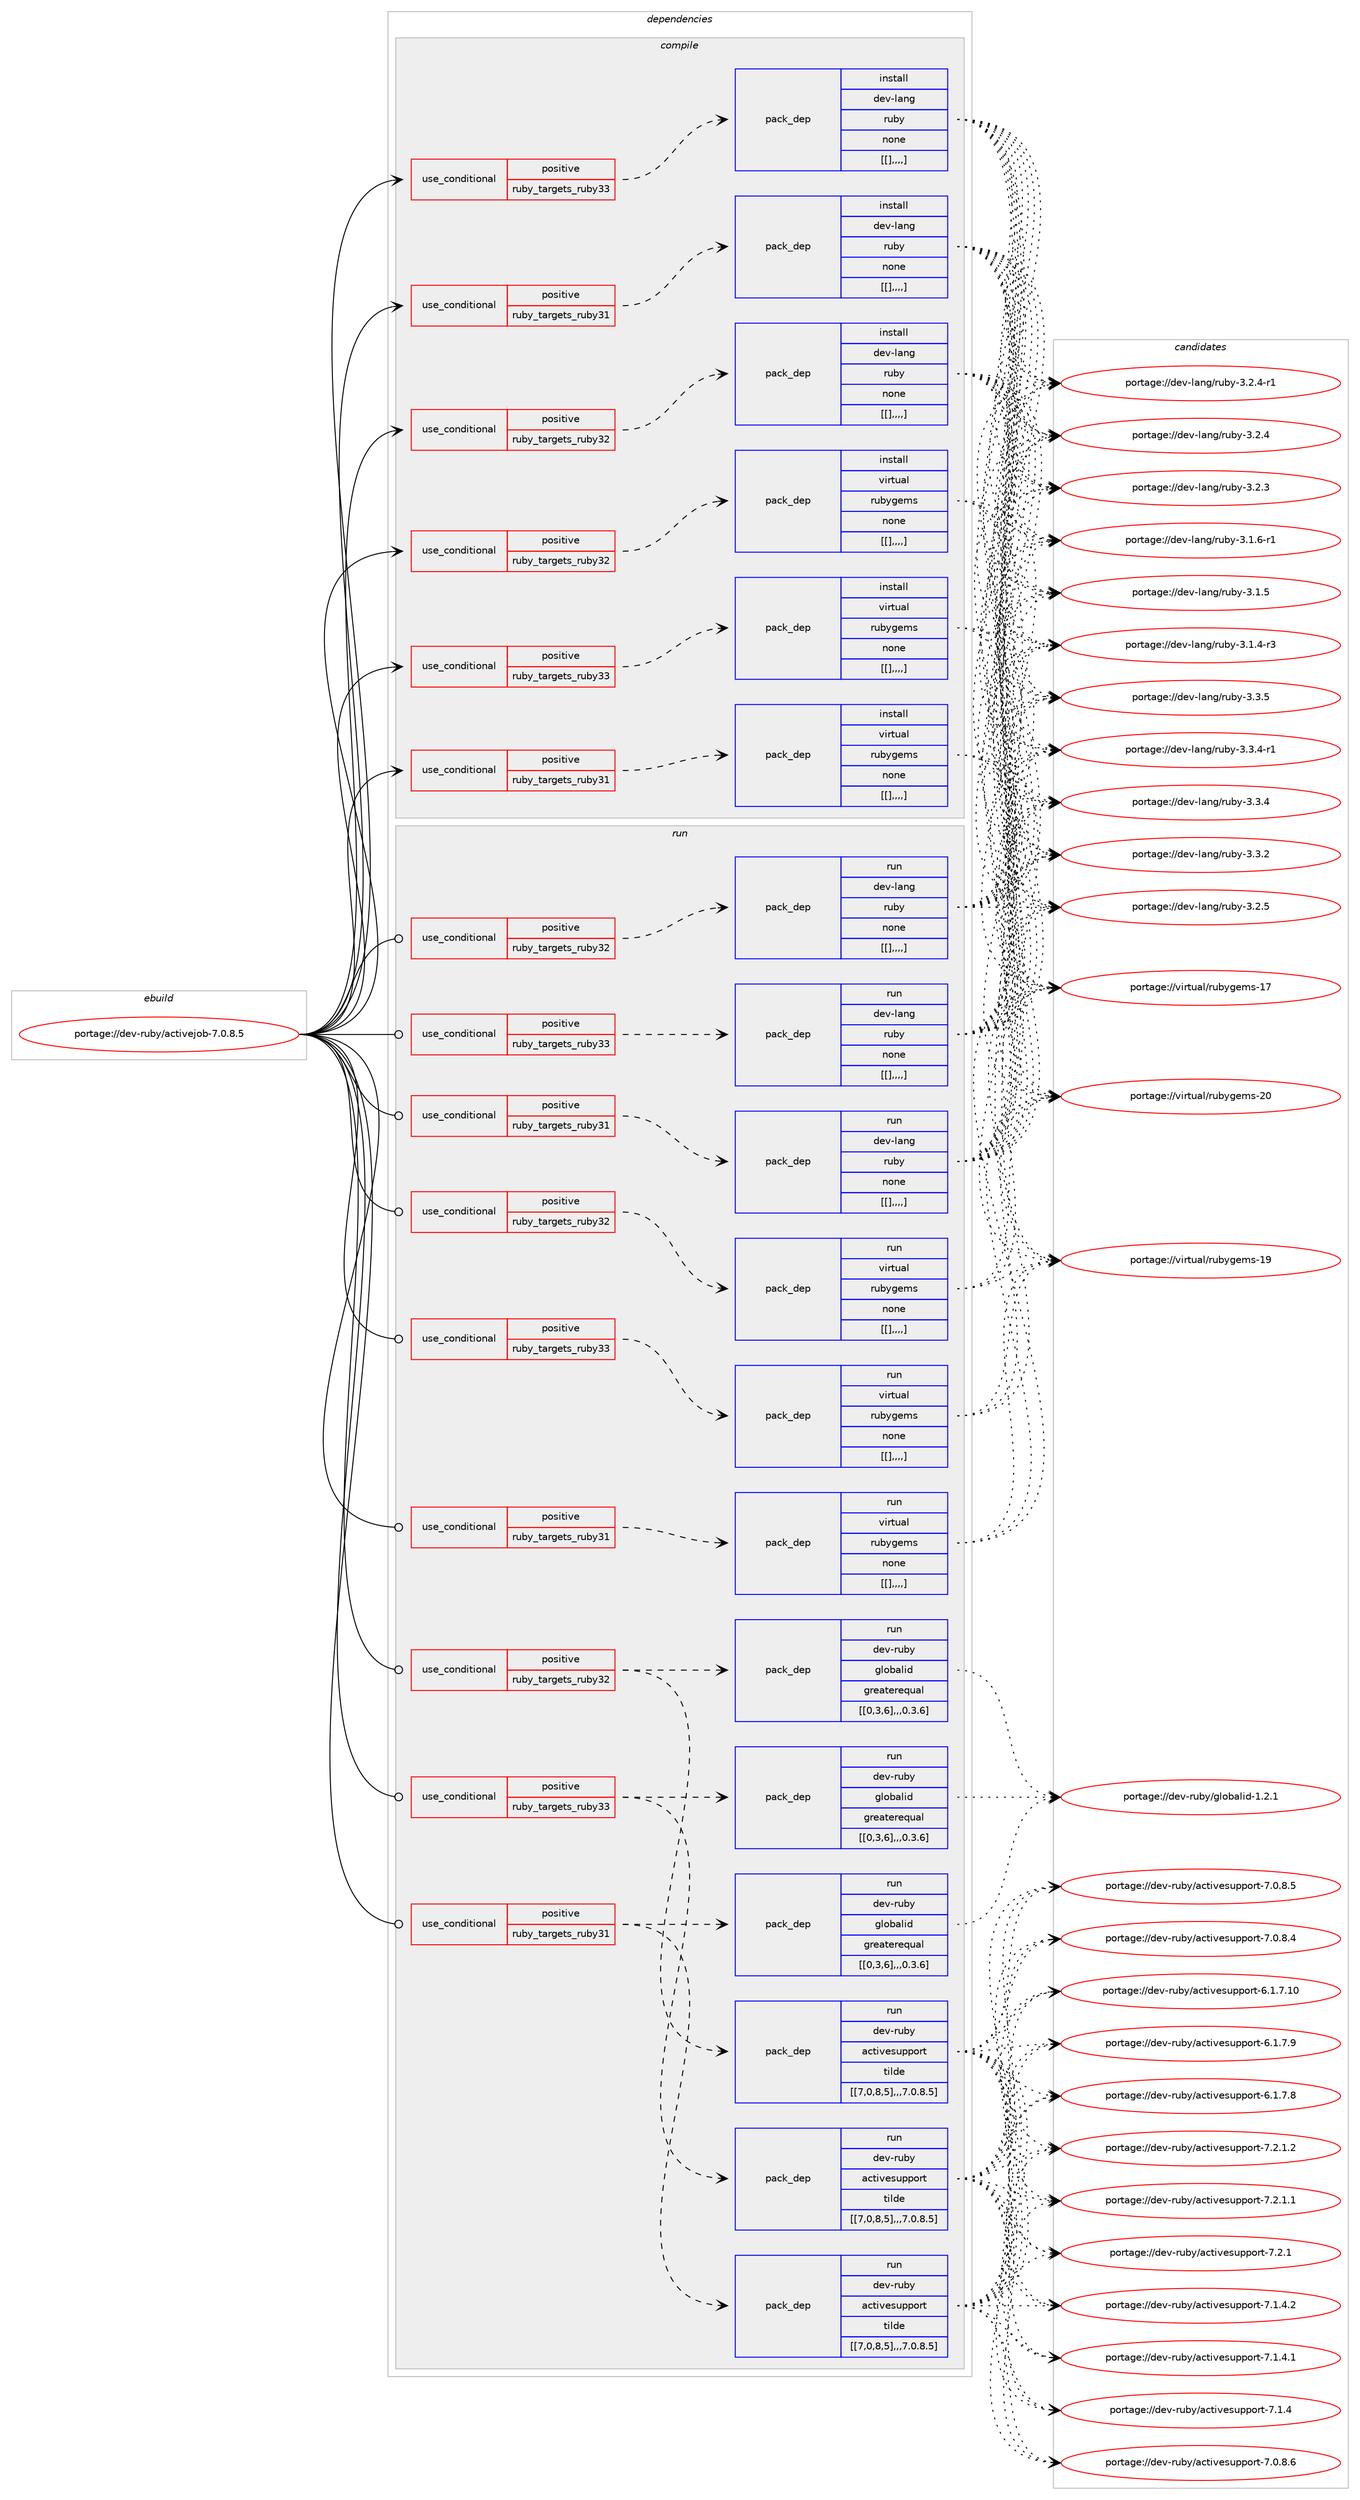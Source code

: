 digraph prolog {

# *************
# Graph options
# *************

newrank=true;
concentrate=true;
compound=true;
graph [rankdir=LR,fontname=Helvetica,fontsize=10,ranksep=1.5];#, ranksep=2.5, nodesep=0.2];
edge  [arrowhead=vee];
node  [fontname=Helvetica,fontsize=10];

# **********
# The ebuild
# **********

subgraph cluster_leftcol {
color=gray;
label=<<i>ebuild</i>>;
id [label="portage://dev-ruby/activejob-7.0.8.5", color=red, width=4, href="../dev-ruby/activejob-7.0.8.5.svg"];
}

# ****************
# The dependencies
# ****************

subgraph cluster_midcol {
color=gray;
label=<<i>dependencies</i>>;
subgraph cluster_compile {
fillcolor="#eeeeee";
style=filled;
label=<<i>compile</i>>;
subgraph cond47025 {
dependency183404 [label=<<TABLE BORDER="0" CELLBORDER="1" CELLSPACING="0" CELLPADDING="4"><TR><TD ROWSPAN="3" CELLPADDING="10">use_conditional</TD></TR><TR><TD>positive</TD></TR><TR><TD>ruby_targets_ruby31</TD></TR></TABLE>>, shape=none, color=red];
subgraph pack135010 {
dependency183407 [label=<<TABLE BORDER="0" CELLBORDER="1" CELLSPACING="0" CELLPADDING="4" WIDTH="220"><TR><TD ROWSPAN="6" CELLPADDING="30">pack_dep</TD></TR><TR><TD WIDTH="110">install</TD></TR><TR><TD>dev-lang</TD></TR><TR><TD>ruby</TD></TR><TR><TD>none</TD></TR><TR><TD>[[],,,,]</TD></TR></TABLE>>, shape=none, color=blue];
}
dependency183404:e -> dependency183407:w [weight=20,style="dashed",arrowhead="vee"];
}
id:e -> dependency183404:w [weight=20,style="solid",arrowhead="vee"];
subgraph cond47047 {
dependency183449 [label=<<TABLE BORDER="0" CELLBORDER="1" CELLSPACING="0" CELLPADDING="4"><TR><TD ROWSPAN="3" CELLPADDING="10">use_conditional</TD></TR><TR><TD>positive</TD></TR><TR><TD>ruby_targets_ruby31</TD></TR></TABLE>>, shape=none, color=red];
subgraph pack135055 {
dependency183498 [label=<<TABLE BORDER="0" CELLBORDER="1" CELLSPACING="0" CELLPADDING="4" WIDTH="220"><TR><TD ROWSPAN="6" CELLPADDING="30">pack_dep</TD></TR><TR><TD WIDTH="110">install</TD></TR><TR><TD>virtual</TD></TR><TR><TD>rubygems</TD></TR><TR><TD>none</TD></TR><TR><TD>[[],,,,]</TD></TR></TABLE>>, shape=none, color=blue];
}
dependency183449:e -> dependency183498:w [weight=20,style="dashed",arrowhead="vee"];
}
id:e -> dependency183449:w [weight=20,style="solid",arrowhead="vee"];
subgraph cond47066 {
dependency183535 [label=<<TABLE BORDER="0" CELLBORDER="1" CELLSPACING="0" CELLPADDING="4"><TR><TD ROWSPAN="3" CELLPADDING="10">use_conditional</TD></TR><TR><TD>positive</TD></TR><TR><TD>ruby_targets_ruby32</TD></TR></TABLE>>, shape=none, color=red];
subgraph pack135108 {
dependency183542 [label=<<TABLE BORDER="0" CELLBORDER="1" CELLSPACING="0" CELLPADDING="4" WIDTH="220"><TR><TD ROWSPAN="6" CELLPADDING="30">pack_dep</TD></TR><TR><TD WIDTH="110">install</TD></TR><TR><TD>dev-lang</TD></TR><TR><TD>ruby</TD></TR><TR><TD>none</TD></TR><TR><TD>[[],,,,]</TD></TR></TABLE>>, shape=none, color=blue];
}
dependency183535:e -> dependency183542:w [weight=20,style="dashed",arrowhead="vee"];
}
id:e -> dependency183535:w [weight=20,style="solid",arrowhead="vee"];
subgraph cond47088 {
dependency183617 [label=<<TABLE BORDER="0" CELLBORDER="1" CELLSPACING="0" CELLPADDING="4"><TR><TD ROWSPAN="3" CELLPADDING="10">use_conditional</TD></TR><TR><TD>positive</TD></TR><TR><TD>ruby_targets_ruby32</TD></TR></TABLE>>, shape=none, color=red];
subgraph pack135199 {
dependency183669 [label=<<TABLE BORDER="0" CELLBORDER="1" CELLSPACING="0" CELLPADDING="4" WIDTH="220"><TR><TD ROWSPAN="6" CELLPADDING="30">pack_dep</TD></TR><TR><TD WIDTH="110">install</TD></TR><TR><TD>virtual</TD></TR><TR><TD>rubygems</TD></TR><TR><TD>none</TD></TR><TR><TD>[[],,,,]</TD></TR></TABLE>>, shape=none, color=blue];
}
dependency183617:e -> dependency183669:w [weight=20,style="dashed",arrowhead="vee"];
}
id:e -> dependency183617:w [weight=20,style="solid",arrowhead="vee"];
subgraph cond47118 {
dependency183690 [label=<<TABLE BORDER="0" CELLBORDER="1" CELLSPACING="0" CELLPADDING="4"><TR><TD ROWSPAN="3" CELLPADDING="10">use_conditional</TD></TR><TR><TD>positive</TD></TR><TR><TD>ruby_targets_ruby33</TD></TR></TABLE>>, shape=none, color=red];
subgraph pack135234 {
dependency183718 [label=<<TABLE BORDER="0" CELLBORDER="1" CELLSPACING="0" CELLPADDING="4" WIDTH="220"><TR><TD ROWSPAN="6" CELLPADDING="30">pack_dep</TD></TR><TR><TD WIDTH="110">install</TD></TR><TR><TD>dev-lang</TD></TR><TR><TD>ruby</TD></TR><TR><TD>none</TD></TR><TR><TD>[[],,,,]</TD></TR></TABLE>>, shape=none, color=blue];
}
dependency183690:e -> dependency183718:w [weight=20,style="dashed",arrowhead="vee"];
}
id:e -> dependency183690:w [weight=20,style="solid",arrowhead="vee"];
subgraph cond47126 {
dependency183723 [label=<<TABLE BORDER="0" CELLBORDER="1" CELLSPACING="0" CELLPADDING="4"><TR><TD ROWSPAN="3" CELLPADDING="10">use_conditional</TD></TR><TR><TD>positive</TD></TR><TR><TD>ruby_targets_ruby33</TD></TR></TABLE>>, shape=none, color=red];
subgraph pack135299 {
dependency183821 [label=<<TABLE BORDER="0" CELLBORDER="1" CELLSPACING="0" CELLPADDING="4" WIDTH="220"><TR><TD ROWSPAN="6" CELLPADDING="30">pack_dep</TD></TR><TR><TD WIDTH="110">install</TD></TR><TR><TD>virtual</TD></TR><TR><TD>rubygems</TD></TR><TR><TD>none</TD></TR><TR><TD>[[],,,,]</TD></TR></TABLE>>, shape=none, color=blue];
}
dependency183723:e -> dependency183821:w [weight=20,style="dashed",arrowhead="vee"];
}
id:e -> dependency183723:w [weight=20,style="solid",arrowhead="vee"];
}
subgraph cluster_compileandrun {
fillcolor="#eeeeee";
style=filled;
label=<<i>compile and run</i>>;
}
subgraph cluster_run {
fillcolor="#eeeeee";
style=filled;
label=<<i>run</i>>;
subgraph cond47166 {
dependency183841 [label=<<TABLE BORDER="0" CELLBORDER="1" CELLSPACING="0" CELLPADDING="4"><TR><TD ROWSPAN="3" CELLPADDING="10">use_conditional</TD></TR><TR><TD>positive</TD></TR><TR><TD>ruby_targets_ruby31</TD></TR></TABLE>>, shape=none, color=red];
subgraph pack135317 {
dependency183843 [label=<<TABLE BORDER="0" CELLBORDER="1" CELLSPACING="0" CELLPADDING="4" WIDTH="220"><TR><TD ROWSPAN="6" CELLPADDING="30">pack_dep</TD></TR><TR><TD WIDTH="110">run</TD></TR><TR><TD>dev-lang</TD></TR><TR><TD>ruby</TD></TR><TR><TD>none</TD></TR><TR><TD>[[],,,,]</TD></TR></TABLE>>, shape=none, color=blue];
}
dependency183841:e -> dependency183843:w [weight=20,style="dashed",arrowhead="vee"];
}
id:e -> dependency183841:w [weight=20,style="solid",arrowhead="odot"];
subgraph cond47171 {
dependency183888 [label=<<TABLE BORDER="0" CELLBORDER="1" CELLSPACING="0" CELLPADDING="4"><TR><TD ROWSPAN="3" CELLPADDING="10">use_conditional</TD></TR><TR><TD>positive</TD></TR><TR><TD>ruby_targets_ruby31</TD></TR></TABLE>>, shape=none, color=red];
subgraph pack135347 {
dependency183902 [label=<<TABLE BORDER="0" CELLBORDER="1" CELLSPACING="0" CELLPADDING="4" WIDTH="220"><TR><TD ROWSPAN="6" CELLPADDING="30">pack_dep</TD></TR><TR><TD WIDTH="110">run</TD></TR><TR><TD>dev-ruby</TD></TR><TR><TD>activesupport</TD></TR><TR><TD>tilde</TD></TR><TR><TD>[[7,0,8,5],,,7.0.8.5]</TD></TR></TABLE>>, shape=none, color=blue];
}
dependency183888:e -> dependency183902:w [weight=20,style="dashed",arrowhead="vee"];
subgraph pack135359 {
dependency183939 [label=<<TABLE BORDER="0" CELLBORDER="1" CELLSPACING="0" CELLPADDING="4" WIDTH="220"><TR><TD ROWSPAN="6" CELLPADDING="30">pack_dep</TD></TR><TR><TD WIDTH="110">run</TD></TR><TR><TD>dev-ruby</TD></TR><TR><TD>globalid</TD></TR><TR><TD>greaterequal</TD></TR><TR><TD>[[0,3,6],,,0.3.6]</TD></TR></TABLE>>, shape=none, color=blue];
}
dependency183888:e -> dependency183939:w [weight=20,style="dashed",arrowhead="vee"];
}
id:e -> dependency183888:w [weight=20,style="solid",arrowhead="odot"];
subgraph cond47205 {
dependency183992 [label=<<TABLE BORDER="0" CELLBORDER="1" CELLSPACING="0" CELLPADDING="4"><TR><TD ROWSPAN="3" CELLPADDING="10">use_conditional</TD></TR><TR><TD>positive</TD></TR><TR><TD>ruby_targets_ruby31</TD></TR></TABLE>>, shape=none, color=red];
subgraph pack135427 {
dependency184010 [label=<<TABLE BORDER="0" CELLBORDER="1" CELLSPACING="0" CELLPADDING="4" WIDTH="220"><TR><TD ROWSPAN="6" CELLPADDING="30">pack_dep</TD></TR><TR><TD WIDTH="110">run</TD></TR><TR><TD>virtual</TD></TR><TR><TD>rubygems</TD></TR><TR><TD>none</TD></TR><TR><TD>[[],,,,]</TD></TR></TABLE>>, shape=none, color=blue];
}
dependency183992:e -> dependency184010:w [weight=20,style="dashed",arrowhead="vee"];
}
id:e -> dependency183992:w [weight=20,style="solid",arrowhead="odot"];
subgraph cond47237 {
dependency184029 [label=<<TABLE BORDER="0" CELLBORDER="1" CELLSPACING="0" CELLPADDING="4"><TR><TD ROWSPAN="3" CELLPADDING="10">use_conditional</TD></TR><TR><TD>positive</TD></TR><TR><TD>ruby_targets_ruby32</TD></TR></TABLE>>, shape=none, color=red];
subgraph pack135522 {
dependency184168 [label=<<TABLE BORDER="0" CELLBORDER="1" CELLSPACING="0" CELLPADDING="4" WIDTH="220"><TR><TD ROWSPAN="6" CELLPADDING="30">pack_dep</TD></TR><TR><TD WIDTH="110">run</TD></TR><TR><TD>dev-lang</TD></TR><TR><TD>ruby</TD></TR><TR><TD>none</TD></TR><TR><TD>[[],,,,]</TD></TR></TABLE>>, shape=none, color=blue];
}
dependency184029:e -> dependency184168:w [weight=20,style="dashed",arrowhead="vee"];
}
id:e -> dependency184029:w [weight=20,style="solid",arrowhead="odot"];
subgraph cond47288 {
dependency184181 [label=<<TABLE BORDER="0" CELLBORDER="1" CELLSPACING="0" CELLPADDING="4"><TR><TD ROWSPAN="3" CELLPADDING="10">use_conditional</TD></TR><TR><TD>positive</TD></TR><TR><TD>ruby_targets_ruby32</TD></TR></TABLE>>, shape=none, color=red];
subgraph pack135556 {
dependency184246 [label=<<TABLE BORDER="0" CELLBORDER="1" CELLSPACING="0" CELLPADDING="4" WIDTH="220"><TR><TD ROWSPAN="6" CELLPADDING="30">pack_dep</TD></TR><TR><TD WIDTH="110">run</TD></TR><TR><TD>dev-ruby</TD></TR><TR><TD>activesupport</TD></TR><TR><TD>tilde</TD></TR><TR><TD>[[7,0,8,5],,,7.0.8.5]</TD></TR></TABLE>>, shape=none, color=blue];
}
dependency184181:e -> dependency184246:w [weight=20,style="dashed",arrowhead="vee"];
subgraph pack135585 {
dependency184267 [label=<<TABLE BORDER="0" CELLBORDER="1" CELLSPACING="0" CELLPADDING="4" WIDTH="220"><TR><TD ROWSPAN="6" CELLPADDING="30">pack_dep</TD></TR><TR><TD WIDTH="110">run</TD></TR><TR><TD>dev-ruby</TD></TR><TR><TD>globalid</TD></TR><TR><TD>greaterequal</TD></TR><TR><TD>[[0,3,6],,,0.3.6]</TD></TR></TABLE>>, shape=none, color=blue];
}
dependency184181:e -> dependency184267:w [weight=20,style="dashed",arrowhead="vee"];
}
id:e -> dependency184181:w [weight=20,style="solid",arrowhead="odot"];
subgraph cond47322 {
dependency184272 [label=<<TABLE BORDER="0" CELLBORDER="1" CELLSPACING="0" CELLPADDING="4"><TR><TD ROWSPAN="3" CELLPADDING="10">use_conditional</TD></TR><TR><TD>positive</TD></TR><TR><TD>ruby_targets_ruby32</TD></TR></TABLE>>, shape=none, color=red];
subgraph pack135595 {
dependency184285 [label=<<TABLE BORDER="0" CELLBORDER="1" CELLSPACING="0" CELLPADDING="4" WIDTH="220"><TR><TD ROWSPAN="6" CELLPADDING="30">pack_dep</TD></TR><TR><TD WIDTH="110">run</TD></TR><TR><TD>virtual</TD></TR><TR><TD>rubygems</TD></TR><TR><TD>none</TD></TR><TR><TD>[[],,,,]</TD></TR></TABLE>>, shape=none, color=blue];
}
dependency184272:e -> dependency184285:w [weight=20,style="dashed",arrowhead="vee"];
}
id:e -> dependency184272:w [weight=20,style="solid",arrowhead="odot"];
subgraph cond47328 {
dependency184289 [label=<<TABLE BORDER="0" CELLBORDER="1" CELLSPACING="0" CELLPADDING="4"><TR><TD ROWSPAN="3" CELLPADDING="10">use_conditional</TD></TR><TR><TD>positive</TD></TR><TR><TD>ruby_targets_ruby33</TD></TR></TABLE>>, shape=none, color=red];
subgraph pack135598 {
dependency184292 [label=<<TABLE BORDER="0" CELLBORDER="1" CELLSPACING="0" CELLPADDING="4" WIDTH="220"><TR><TD ROWSPAN="6" CELLPADDING="30">pack_dep</TD></TR><TR><TD WIDTH="110">run</TD></TR><TR><TD>dev-lang</TD></TR><TR><TD>ruby</TD></TR><TR><TD>none</TD></TR><TR><TD>[[],,,,]</TD></TR></TABLE>>, shape=none, color=blue];
}
dependency184289:e -> dependency184292:w [weight=20,style="dashed",arrowhead="vee"];
}
id:e -> dependency184289:w [weight=20,style="solid",arrowhead="odot"];
subgraph cond47332 {
dependency184306 [label=<<TABLE BORDER="0" CELLBORDER="1" CELLSPACING="0" CELLPADDING="4"><TR><TD ROWSPAN="3" CELLPADDING="10">use_conditional</TD></TR><TR><TD>positive</TD></TR><TR><TD>ruby_targets_ruby33</TD></TR></TABLE>>, shape=none, color=red];
subgraph pack135624 {
dependency184340 [label=<<TABLE BORDER="0" CELLBORDER="1" CELLSPACING="0" CELLPADDING="4" WIDTH="220"><TR><TD ROWSPAN="6" CELLPADDING="30">pack_dep</TD></TR><TR><TD WIDTH="110">run</TD></TR><TR><TD>dev-ruby</TD></TR><TR><TD>activesupport</TD></TR><TR><TD>tilde</TD></TR><TR><TD>[[7,0,8,5],,,7.0.8.5]</TD></TR></TABLE>>, shape=none, color=blue];
}
dependency184306:e -> dependency184340:w [weight=20,style="dashed",arrowhead="vee"];
subgraph pack135637 {
dependency184378 [label=<<TABLE BORDER="0" CELLBORDER="1" CELLSPACING="0" CELLPADDING="4" WIDTH="220"><TR><TD ROWSPAN="6" CELLPADDING="30">pack_dep</TD></TR><TR><TD WIDTH="110">run</TD></TR><TR><TD>dev-ruby</TD></TR><TR><TD>globalid</TD></TR><TR><TD>greaterequal</TD></TR><TR><TD>[[0,3,6],,,0.3.6]</TD></TR></TABLE>>, shape=none, color=blue];
}
dependency184306:e -> dependency184378:w [weight=20,style="dashed",arrowhead="vee"];
}
id:e -> dependency184306:w [weight=20,style="solid",arrowhead="odot"];
subgraph cond47375 {
dependency184429 [label=<<TABLE BORDER="0" CELLBORDER="1" CELLSPACING="0" CELLPADDING="4"><TR><TD ROWSPAN="3" CELLPADDING="10">use_conditional</TD></TR><TR><TD>positive</TD></TR><TR><TD>ruby_targets_ruby33</TD></TR></TABLE>>, shape=none, color=red];
subgraph pack135713 {
dependency184526 [label=<<TABLE BORDER="0" CELLBORDER="1" CELLSPACING="0" CELLPADDING="4" WIDTH="220"><TR><TD ROWSPAN="6" CELLPADDING="30">pack_dep</TD></TR><TR><TD WIDTH="110">run</TD></TR><TR><TD>virtual</TD></TR><TR><TD>rubygems</TD></TR><TR><TD>none</TD></TR><TR><TD>[[],,,,]</TD></TR></TABLE>>, shape=none, color=blue];
}
dependency184429:e -> dependency184526:w [weight=20,style="dashed",arrowhead="vee"];
}
id:e -> dependency184429:w [weight=20,style="solid",arrowhead="odot"];
}
}

# **************
# The candidates
# **************

subgraph cluster_choices {
rank=same;
color=gray;
label=<<i>candidates</i>>;

subgraph choice134787 {
color=black;
nodesep=1;
choice10010111845108971101034711411798121455146514653 [label="portage://dev-lang/ruby-3.3.5", color=red, width=4,href="../dev-lang/ruby-3.3.5.svg"];
choice100101118451089711010347114117981214551465146524511449 [label="portage://dev-lang/ruby-3.3.4-r1", color=red, width=4,href="../dev-lang/ruby-3.3.4-r1.svg"];
choice10010111845108971101034711411798121455146514652 [label="portage://dev-lang/ruby-3.3.4", color=red, width=4,href="../dev-lang/ruby-3.3.4.svg"];
choice10010111845108971101034711411798121455146514650 [label="portage://dev-lang/ruby-3.3.2", color=red, width=4,href="../dev-lang/ruby-3.3.2.svg"];
choice10010111845108971101034711411798121455146504653 [label="portage://dev-lang/ruby-3.2.5", color=red, width=4,href="../dev-lang/ruby-3.2.5.svg"];
choice100101118451089711010347114117981214551465046524511449 [label="portage://dev-lang/ruby-3.2.4-r1", color=red, width=4,href="../dev-lang/ruby-3.2.4-r1.svg"];
choice10010111845108971101034711411798121455146504652 [label="portage://dev-lang/ruby-3.2.4", color=red, width=4,href="../dev-lang/ruby-3.2.4.svg"];
choice10010111845108971101034711411798121455146504651 [label="portage://dev-lang/ruby-3.2.3", color=red, width=4,href="../dev-lang/ruby-3.2.3.svg"];
choice100101118451089711010347114117981214551464946544511449 [label="portage://dev-lang/ruby-3.1.6-r1", color=red, width=4,href="../dev-lang/ruby-3.1.6-r1.svg"];
choice10010111845108971101034711411798121455146494653 [label="portage://dev-lang/ruby-3.1.5", color=red, width=4,href="../dev-lang/ruby-3.1.5.svg"];
choice100101118451089711010347114117981214551464946524511451 [label="portage://dev-lang/ruby-3.1.4-r3", color=red, width=4,href="../dev-lang/ruby-3.1.4-r3.svg"];
dependency183407:e -> choice10010111845108971101034711411798121455146514653:w [style=dotted,weight="100"];
dependency183407:e -> choice100101118451089711010347114117981214551465146524511449:w [style=dotted,weight="100"];
dependency183407:e -> choice10010111845108971101034711411798121455146514652:w [style=dotted,weight="100"];
dependency183407:e -> choice10010111845108971101034711411798121455146514650:w [style=dotted,weight="100"];
dependency183407:e -> choice10010111845108971101034711411798121455146504653:w [style=dotted,weight="100"];
dependency183407:e -> choice100101118451089711010347114117981214551465046524511449:w [style=dotted,weight="100"];
dependency183407:e -> choice10010111845108971101034711411798121455146504652:w [style=dotted,weight="100"];
dependency183407:e -> choice10010111845108971101034711411798121455146504651:w [style=dotted,weight="100"];
dependency183407:e -> choice100101118451089711010347114117981214551464946544511449:w [style=dotted,weight="100"];
dependency183407:e -> choice10010111845108971101034711411798121455146494653:w [style=dotted,weight="100"];
dependency183407:e -> choice100101118451089711010347114117981214551464946524511451:w [style=dotted,weight="100"];
}
subgraph choice134840 {
color=black;
nodesep=1;
choice118105114116117971084711411798121103101109115455048 [label="portage://virtual/rubygems-20", color=red, width=4,href="../virtual/rubygems-20.svg"];
choice118105114116117971084711411798121103101109115454957 [label="portage://virtual/rubygems-19", color=red, width=4,href="../virtual/rubygems-19.svg"];
choice118105114116117971084711411798121103101109115454955 [label="portage://virtual/rubygems-17", color=red, width=4,href="../virtual/rubygems-17.svg"];
dependency183498:e -> choice118105114116117971084711411798121103101109115455048:w [style=dotted,weight="100"];
dependency183498:e -> choice118105114116117971084711411798121103101109115454957:w [style=dotted,weight="100"];
dependency183498:e -> choice118105114116117971084711411798121103101109115454955:w [style=dotted,weight="100"];
}
subgraph choice134845 {
color=black;
nodesep=1;
choice10010111845108971101034711411798121455146514653 [label="portage://dev-lang/ruby-3.3.5", color=red, width=4,href="../dev-lang/ruby-3.3.5.svg"];
choice100101118451089711010347114117981214551465146524511449 [label="portage://dev-lang/ruby-3.3.4-r1", color=red, width=4,href="../dev-lang/ruby-3.3.4-r1.svg"];
choice10010111845108971101034711411798121455146514652 [label="portage://dev-lang/ruby-3.3.4", color=red, width=4,href="../dev-lang/ruby-3.3.4.svg"];
choice10010111845108971101034711411798121455146514650 [label="portage://dev-lang/ruby-3.3.2", color=red, width=4,href="../dev-lang/ruby-3.3.2.svg"];
choice10010111845108971101034711411798121455146504653 [label="portage://dev-lang/ruby-3.2.5", color=red, width=4,href="../dev-lang/ruby-3.2.5.svg"];
choice100101118451089711010347114117981214551465046524511449 [label="portage://dev-lang/ruby-3.2.4-r1", color=red, width=4,href="../dev-lang/ruby-3.2.4-r1.svg"];
choice10010111845108971101034711411798121455146504652 [label="portage://dev-lang/ruby-3.2.4", color=red, width=4,href="../dev-lang/ruby-3.2.4.svg"];
choice10010111845108971101034711411798121455146504651 [label="portage://dev-lang/ruby-3.2.3", color=red, width=4,href="../dev-lang/ruby-3.2.3.svg"];
choice100101118451089711010347114117981214551464946544511449 [label="portage://dev-lang/ruby-3.1.6-r1", color=red, width=4,href="../dev-lang/ruby-3.1.6-r1.svg"];
choice10010111845108971101034711411798121455146494653 [label="portage://dev-lang/ruby-3.1.5", color=red, width=4,href="../dev-lang/ruby-3.1.5.svg"];
choice100101118451089711010347114117981214551464946524511451 [label="portage://dev-lang/ruby-3.1.4-r3", color=red, width=4,href="../dev-lang/ruby-3.1.4-r3.svg"];
dependency183542:e -> choice10010111845108971101034711411798121455146514653:w [style=dotted,weight="100"];
dependency183542:e -> choice100101118451089711010347114117981214551465146524511449:w [style=dotted,weight="100"];
dependency183542:e -> choice10010111845108971101034711411798121455146514652:w [style=dotted,weight="100"];
dependency183542:e -> choice10010111845108971101034711411798121455146514650:w [style=dotted,weight="100"];
dependency183542:e -> choice10010111845108971101034711411798121455146504653:w [style=dotted,weight="100"];
dependency183542:e -> choice100101118451089711010347114117981214551465046524511449:w [style=dotted,weight="100"];
dependency183542:e -> choice10010111845108971101034711411798121455146504652:w [style=dotted,weight="100"];
dependency183542:e -> choice10010111845108971101034711411798121455146504651:w [style=dotted,weight="100"];
dependency183542:e -> choice100101118451089711010347114117981214551464946544511449:w [style=dotted,weight="100"];
dependency183542:e -> choice10010111845108971101034711411798121455146494653:w [style=dotted,weight="100"];
dependency183542:e -> choice100101118451089711010347114117981214551464946524511451:w [style=dotted,weight="100"];
}
subgraph choice134908 {
color=black;
nodesep=1;
choice118105114116117971084711411798121103101109115455048 [label="portage://virtual/rubygems-20", color=red, width=4,href="../virtual/rubygems-20.svg"];
choice118105114116117971084711411798121103101109115454957 [label="portage://virtual/rubygems-19", color=red, width=4,href="../virtual/rubygems-19.svg"];
choice118105114116117971084711411798121103101109115454955 [label="portage://virtual/rubygems-17", color=red, width=4,href="../virtual/rubygems-17.svg"];
dependency183669:e -> choice118105114116117971084711411798121103101109115455048:w [style=dotted,weight="100"];
dependency183669:e -> choice118105114116117971084711411798121103101109115454957:w [style=dotted,weight="100"];
dependency183669:e -> choice118105114116117971084711411798121103101109115454955:w [style=dotted,weight="100"];
}
subgraph choice134959 {
color=black;
nodesep=1;
choice10010111845108971101034711411798121455146514653 [label="portage://dev-lang/ruby-3.3.5", color=red, width=4,href="../dev-lang/ruby-3.3.5.svg"];
choice100101118451089711010347114117981214551465146524511449 [label="portage://dev-lang/ruby-3.3.4-r1", color=red, width=4,href="../dev-lang/ruby-3.3.4-r1.svg"];
choice10010111845108971101034711411798121455146514652 [label="portage://dev-lang/ruby-3.3.4", color=red, width=4,href="../dev-lang/ruby-3.3.4.svg"];
choice10010111845108971101034711411798121455146514650 [label="portage://dev-lang/ruby-3.3.2", color=red, width=4,href="../dev-lang/ruby-3.3.2.svg"];
choice10010111845108971101034711411798121455146504653 [label="portage://dev-lang/ruby-3.2.5", color=red, width=4,href="../dev-lang/ruby-3.2.5.svg"];
choice100101118451089711010347114117981214551465046524511449 [label="portage://dev-lang/ruby-3.2.4-r1", color=red, width=4,href="../dev-lang/ruby-3.2.4-r1.svg"];
choice10010111845108971101034711411798121455146504652 [label="portage://dev-lang/ruby-3.2.4", color=red, width=4,href="../dev-lang/ruby-3.2.4.svg"];
choice10010111845108971101034711411798121455146504651 [label="portage://dev-lang/ruby-3.2.3", color=red, width=4,href="../dev-lang/ruby-3.2.3.svg"];
choice100101118451089711010347114117981214551464946544511449 [label="portage://dev-lang/ruby-3.1.6-r1", color=red, width=4,href="../dev-lang/ruby-3.1.6-r1.svg"];
choice10010111845108971101034711411798121455146494653 [label="portage://dev-lang/ruby-3.1.5", color=red, width=4,href="../dev-lang/ruby-3.1.5.svg"];
choice100101118451089711010347114117981214551464946524511451 [label="portage://dev-lang/ruby-3.1.4-r3", color=red, width=4,href="../dev-lang/ruby-3.1.4-r3.svg"];
dependency183718:e -> choice10010111845108971101034711411798121455146514653:w [style=dotted,weight="100"];
dependency183718:e -> choice100101118451089711010347114117981214551465146524511449:w [style=dotted,weight="100"];
dependency183718:e -> choice10010111845108971101034711411798121455146514652:w [style=dotted,weight="100"];
dependency183718:e -> choice10010111845108971101034711411798121455146514650:w [style=dotted,weight="100"];
dependency183718:e -> choice10010111845108971101034711411798121455146504653:w [style=dotted,weight="100"];
dependency183718:e -> choice100101118451089711010347114117981214551465046524511449:w [style=dotted,weight="100"];
dependency183718:e -> choice10010111845108971101034711411798121455146504652:w [style=dotted,weight="100"];
dependency183718:e -> choice10010111845108971101034711411798121455146504651:w [style=dotted,weight="100"];
dependency183718:e -> choice100101118451089711010347114117981214551464946544511449:w [style=dotted,weight="100"];
dependency183718:e -> choice10010111845108971101034711411798121455146494653:w [style=dotted,weight="100"];
dependency183718:e -> choice100101118451089711010347114117981214551464946524511451:w [style=dotted,weight="100"];
}
subgraph choice134977 {
color=black;
nodesep=1;
choice118105114116117971084711411798121103101109115455048 [label="portage://virtual/rubygems-20", color=red, width=4,href="../virtual/rubygems-20.svg"];
choice118105114116117971084711411798121103101109115454957 [label="portage://virtual/rubygems-19", color=red, width=4,href="../virtual/rubygems-19.svg"];
choice118105114116117971084711411798121103101109115454955 [label="portage://virtual/rubygems-17", color=red, width=4,href="../virtual/rubygems-17.svg"];
dependency183821:e -> choice118105114116117971084711411798121103101109115455048:w [style=dotted,weight="100"];
dependency183821:e -> choice118105114116117971084711411798121103101109115454957:w [style=dotted,weight="100"];
dependency183821:e -> choice118105114116117971084711411798121103101109115454955:w [style=dotted,weight="100"];
}
subgraph choice134999 {
color=black;
nodesep=1;
choice10010111845108971101034711411798121455146514653 [label="portage://dev-lang/ruby-3.3.5", color=red, width=4,href="../dev-lang/ruby-3.3.5.svg"];
choice100101118451089711010347114117981214551465146524511449 [label="portage://dev-lang/ruby-3.3.4-r1", color=red, width=4,href="../dev-lang/ruby-3.3.4-r1.svg"];
choice10010111845108971101034711411798121455146514652 [label="portage://dev-lang/ruby-3.3.4", color=red, width=4,href="../dev-lang/ruby-3.3.4.svg"];
choice10010111845108971101034711411798121455146514650 [label="portage://dev-lang/ruby-3.3.2", color=red, width=4,href="../dev-lang/ruby-3.3.2.svg"];
choice10010111845108971101034711411798121455146504653 [label="portage://dev-lang/ruby-3.2.5", color=red, width=4,href="../dev-lang/ruby-3.2.5.svg"];
choice100101118451089711010347114117981214551465046524511449 [label="portage://dev-lang/ruby-3.2.4-r1", color=red, width=4,href="../dev-lang/ruby-3.2.4-r1.svg"];
choice10010111845108971101034711411798121455146504652 [label="portage://dev-lang/ruby-3.2.4", color=red, width=4,href="../dev-lang/ruby-3.2.4.svg"];
choice10010111845108971101034711411798121455146504651 [label="portage://dev-lang/ruby-3.2.3", color=red, width=4,href="../dev-lang/ruby-3.2.3.svg"];
choice100101118451089711010347114117981214551464946544511449 [label="portage://dev-lang/ruby-3.1.6-r1", color=red, width=4,href="../dev-lang/ruby-3.1.6-r1.svg"];
choice10010111845108971101034711411798121455146494653 [label="portage://dev-lang/ruby-3.1.5", color=red, width=4,href="../dev-lang/ruby-3.1.5.svg"];
choice100101118451089711010347114117981214551464946524511451 [label="portage://dev-lang/ruby-3.1.4-r3", color=red, width=4,href="../dev-lang/ruby-3.1.4-r3.svg"];
dependency183843:e -> choice10010111845108971101034711411798121455146514653:w [style=dotted,weight="100"];
dependency183843:e -> choice100101118451089711010347114117981214551465146524511449:w [style=dotted,weight="100"];
dependency183843:e -> choice10010111845108971101034711411798121455146514652:w [style=dotted,weight="100"];
dependency183843:e -> choice10010111845108971101034711411798121455146514650:w [style=dotted,weight="100"];
dependency183843:e -> choice10010111845108971101034711411798121455146504653:w [style=dotted,weight="100"];
dependency183843:e -> choice100101118451089711010347114117981214551465046524511449:w [style=dotted,weight="100"];
dependency183843:e -> choice10010111845108971101034711411798121455146504652:w [style=dotted,weight="100"];
dependency183843:e -> choice10010111845108971101034711411798121455146504651:w [style=dotted,weight="100"];
dependency183843:e -> choice100101118451089711010347114117981214551464946544511449:w [style=dotted,weight="100"];
dependency183843:e -> choice10010111845108971101034711411798121455146494653:w [style=dotted,weight="100"];
dependency183843:e -> choice100101118451089711010347114117981214551464946524511451:w [style=dotted,weight="100"];
}
subgraph choice135030 {
color=black;
nodesep=1;
choice10010111845114117981214797991161051181011151171121121111141164555465046494650 [label="portage://dev-ruby/activesupport-7.2.1.2", color=red, width=4,href="../dev-ruby/activesupport-7.2.1.2.svg"];
choice10010111845114117981214797991161051181011151171121121111141164555465046494649 [label="portage://dev-ruby/activesupport-7.2.1.1", color=red, width=4,href="../dev-ruby/activesupport-7.2.1.1.svg"];
choice1001011184511411798121479799116105118101115117112112111114116455546504649 [label="portage://dev-ruby/activesupport-7.2.1", color=red, width=4,href="../dev-ruby/activesupport-7.2.1.svg"];
choice10010111845114117981214797991161051181011151171121121111141164555464946524650 [label="portage://dev-ruby/activesupport-7.1.4.2", color=red, width=4,href="../dev-ruby/activesupport-7.1.4.2.svg"];
choice10010111845114117981214797991161051181011151171121121111141164555464946524649 [label="portage://dev-ruby/activesupport-7.1.4.1", color=red, width=4,href="../dev-ruby/activesupport-7.1.4.1.svg"];
choice1001011184511411798121479799116105118101115117112112111114116455546494652 [label="portage://dev-ruby/activesupport-7.1.4", color=red, width=4,href="../dev-ruby/activesupport-7.1.4.svg"];
choice10010111845114117981214797991161051181011151171121121111141164555464846564654 [label="portage://dev-ruby/activesupport-7.0.8.6", color=red, width=4,href="../dev-ruby/activesupport-7.0.8.6.svg"];
choice10010111845114117981214797991161051181011151171121121111141164555464846564653 [label="portage://dev-ruby/activesupport-7.0.8.5", color=red, width=4,href="../dev-ruby/activesupport-7.0.8.5.svg"];
choice10010111845114117981214797991161051181011151171121121111141164555464846564652 [label="portage://dev-ruby/activesupport-7.0.8.4", color=red, width=4,href="../dev-ruby/activesupport-7.0.8.4.svg"];
choice1001011184511411798121479799116105118101115117112112111114116455446494655464948 [label="portage://dev-ruby/activesupport-6.1.7.10", color=red, width=4,href="../dev-ruby/activesupport-6.1.7.10.svg"];
choice10010111845114117981214797991161051181011151171121121111141164554464946554657 [label="portage://dev-ruby/activesupport-6.1.7.9", color=red, width=4,href="../dev-ruby/activesupport-6.1.7.9.svg"];
choice10010111845114117981214797991161051181011151171121121111141164554464946554656 [label="portage://dev-ruby/activesupport-6.1.7.8", color=red, width=4,href="../dev-ruby/activesupport-6.1.7.8.svg"];
dependency183902:e -> choice10010111845114117981214797991161051181011151171121121111141164555465046494650:w [style=dotted,weight="100"];
dependency183902:e -> choice10010111845114117981214797991161051181011151171121121111141164555465046494649:w [style=dotted,weight="100"];
dependency183902:e -> choice1001011184511411798121479799116105118101115117112112111114116455546504649:w [style=dotted,weight="100"];
dependency183902:e -> choice10010111845114117981214797991161051181011151171121121111141164555464946524650:w [style=dotted,weight="100"];
dependency183902:e -> choice10010111845114117981214797991161051181011151171121121111141164555464946524649:w [style=dotted,weight="100"];
dependency183902:e -> choice1001011184511411798121479799116105118101115117112112111114116455546494652:w [style=dotted,weight="100"];
dependency183902:e -> choice10010111845114117981214797991161051181011151171121121111141164555464846564654:w [style=dotted,weight="100"];
dependency183902:e -> choice10010111845114117981214797991161051181011151171121121111141164555464846564653:w [style=dotted,weight="100"];
dependency183902:e -> choice10010111845114117981214797991161051181011151171121121111141164555464846564652:w [style=dotted,weight="100"];
dependency183902:e -> choice1001011184511411798121479799116105118101115117112112111114116455446494655464948:w [style=dotted,weight="100"];
dependency183902:e -> choice10010111845114117981214797991161051181011151171121121111141164554464946554657:w [style=dotted,weight="100"];
dependency183902:e -> choice10010111845114117981214797991161051181011151171121121111141164554464946554656:w [style=dotted,weight="100"];
}
subgraph choice135042 {
color=black;
nodesep=1;
choice1001011184511411798121471031081119897108105100454946504649 [label="portage://dev-ruby/globalid-1.2.1", color=red, width=4,href="../dev-ruby/globalid-1.2.1.svg"];
dependency183939:e -> choice1001011184511411798121471031081119897108105100454946504649:w [style=dotted,weight="100"];
}
subgraph choice135046 {
color=black;
nodesep=1;
choice118105114116117971084711411798121103101109115455048 [label="portage://virtual/rubygems-20", color=red, width=4,href="../virtual/rubygems-20.svg"];
choice118105114116117971084711411798121103101109115454957 [label="portage://virtual/rubygems-19", color=red, width=4,href="../virtual/rubygems-19.svg"];
choice118105114116117971084711411798121103101109115454955 [label="portage://virtual/rubygems-17", color=red, width=4,href="../virtual/rubygems-17.svg"];
dependency184010:e -> choice118105114116117971084711411798121103101109115455048:w [style=dotted,weight="100"];
dependency184010:e -> choice118105114116117971084711411798121103101109115454957:w [style=dotted,weight="100"];
dependency184010:e -> choice118105114116117971084711411798121103101109115454955:w [style=dotted,weight="100"];
}
subgraph choice135055 {
color=black;
nodesep=1;
choice10010111845108971101034711411798121455146514653 [label="portage://dev-lang/ruby-3.3.5", color=red, width=4,href="../dev-lang/ruby-3.3.5.svg"];
choice100101118451089711010347114117981214551465146524511449 [label="portage://dev-lang/ruby-3.3.4-r1", color=red, width=4,href="../dev-lang/ruby-3.3.4-r1.svg"];
choice10010111845108971101034711411798121455146514652 [label="portage://dev-lang/ruby-3.3.4", color=red, width=4,href="../dev-lang/ruby-3.3.4.svg"];
choice10010111845108971101034711411798121455146514650 [label="portage://dev-lang/ruby-3.3.2", color=red, width=4,href="../dev-lang/ruby-3.3.2.svg"];
choice10010111845108971101034711411798121455146504653 [label="portage://dev-lang/ruby-3.2.5", color=red, width=4,href="../dev-lang/ruby-3.2.5.svg"];
choice100101118451089711010347114117981214551465046524511449 [label="portage://dev-lang/ruby-3.2.4-r1", color=red, width=4,href="../dev-lang/ruby-3.2.4-r1.svg"];
choice10010111845108971101034711411798121455146504652 [label="portage://dev-lang/ruby-3.2.4", color=red, width=4,href="../dev-lang/ruby-3.2.4.svg"];
choice10010111845108971101034711411798121455146504651 [label="portage://dev-lang/ruby-3.2.3", color=red, width=4,href="../dev-lang/ruby-3.2.3.svg"];
choice100101118451089711010347114117981214551464946544511449 [label="portage://dev-lang/ruby-3.1.6-r1", color=red, width=4,href="../dev-lang/ruby-3.1.6-r1.svg"];
choice10010111845108971101034711411798121455146494653 [label="portage://dev-lang/ruby-3.1.5", color=red, width=4,href="../dev-lang/ruby-3.1.5.svg"];
choice100101118451089711010347114117981214551464946524511451 [label="portage://dev-lang/ruby-3.1.4-r3", color=red, width=4,href="../dev-lang/ruby-3.1.4-r3.svg"];
dependency184168:e -> choice10010111845108971101034711411798121455146514653:w [style=dotted,weight="100"];
dependency184168:e -> choice100101118451089711010347114117981214551465146524511449:w [style=dotted,weight="100"];
dependency184168:e -> choice10010111845108971101034711411798121455146514652:w [style=dotted,weight="100"];
dependency184168:e -> choice10010111845108971101034711411798121455146514650:w [style=dotted,weight="100"];
dependency184168:e -> choice10010111845108971101034711411798121455146504653:w [style=dotted,weight="100"];
dependency184168:e -> choice100101118451089711010347114117981214551465046524511449:w [style=dotted,weight="100"];
dependency184168:e -> choice10010111845108971101034711411798121455146504652:w [style=dotted,weight="100"];
dependency184168:e -> choice10010111845108971101034711411798121455146504651:w [style=dotted,weight="100"];
dependency184168:e -> choice100101118451089711010347114117981214551464946544511449:w [style=dotted,weight="100"];
dependency184168:e -> choice10010111845108971101034711411798121455146494653:w [style=dotted,weight="100"];
dependency184168:e -> choice100101118451089711010347114117981214551464946524511451:w [style=dotted,weight="100"];
}
subgraph choice135078 {
color=black;
nodesep=1;
choice10010111845114117981214797991161051181011151171121121111141164555465046494650 [label="portage://dev-ruby/activesupport-7.2.1.2", color=red, width=4,href="../dev-ruby/activesupport-7.2.1.2.svg"];
choice10010111845114117981214797991161051181011151171121121111141164555465046494649 [label="portage://dev-ruby/activesupport-7.2.1.1", color=red, width=4,href="../dev-ruby/activesupport-7.2.1.1.svg"];
choice1001011184511411798121479799116105118101115117112112111114116455546504649 [label="portage://dev-ruby/activesupport-7.2.1", color=red, width=4,href="../dev-ruby/activesupport-7.2.1.svg"];
choice10010111845114117981214797991161051181011151171121121111141164555464946524650 [label="portage://dev-ruby/activesupport-7.1.4.2", color=red, width=4,href="../dev-ruby/activesupport-7.1.4.2.svg"];
choice10010111845114117981214797991161051181011151171121121111141164555464946524649 [label="portage://dev-ruby/activesupport-7.1.4.1", color=red, width=4,href="../dev-ruby/activesupport-7.1.4.1.svg"];
choice1001011184511411798121479799116105118101115117112112111114116455546494652 [label="portage://dev-ruby/activesupport-7.1.4", color=red, width=4,href="../dev-ruby/activesupport-7.1.4.svg"];
choice10010111845114117981214797991161051181011151171121121111141164555464846564654 [label="portage://dev-ruby/activesupport-7.0.8.6", color=red, width=4,href="../dev-ruby/activesupport-7.0.8.6.svg"];
choice10010111845114117981214797991161051181011151171121121111141164555464846564653 [label="portage://dev-ruby/activesupport-7.0.8.5", color=red, width=4,href="../dev-ruby/activesupport-7.0.8.5.svg"];
choice10010111845114117981214797991161051181011151171121121111141164555464846564652 [label="portage://dev-ruby/activesupport-7.0.8.4", color=red, width=4,href="../dev-ruby/activesupport-7.0.8.4.svg"];
choice1001011184511411798121479799116105118101115117112112111114116455446494655464948 [label="portage://dev-ruby/activesupport-6.1.7.10", color=red, width=4,href="../dev-ruby/activesupport-6.1.7.10.svg"];
choice10010111845114117981214797991161051181011151171121121111141164554464946554657 [label="portage://dev-ruby/activesupport-6.1.7.9", color=red, width=4,href="../dev-ruby/activesupport-6.1.7.9.svg"];
choice10010111845114117981214797991161051181011151171121121111141164554464946554656 [label="portage://dev-ruby/activesupport-6.1.7.8", color=red, width=4,href="../dev-ruby/activesupport-6.1.7.8.svg"];
dependency184246:e -> choice10010111845114117981214797991161051181011151171121121111141164555465046494650:w [style=dotted,weight="100"];
dependency184246:e -> choice10010111845114117981214797991161051181011151171121121111141164555465046494649:w [style=dotted,weight="100"];
dependency184246:e -> choice1001011184511411798121479799116105118101115117112112111114116455546504649:w [style=dotted,weight="100"];
dependency184246:e -> choice10010111845114117981214797991161051181011151171121121111141164555464946524650:w [style=dotted,weight="100"];
dependency184246:e -> choice10010111845114117981214797991161051181011151171121121111141164555464946524649:w [style=dotted,weight="100"];
dependency184246:e -> choice1001011184511411798121479799116105118101115117112112111114116455546494652:w [style=dotted,weight="100"];
dependency184246:e -> choice10010111845114117981214797991161051181011151171121121111141164555464846564654:w [style=dotted,weight="100"];
dependency184246:e -> choice10010111845114117981214797991161051181011151171121121111141164555464846564653:w [style=dotted,weight="100"];
dependency184246:e -> choice10010111845114117981214797991161051181011151171121121111141164555464846564652:w [style=dotted,weight="100"];
dependency184246:e -> choice1001011184511411798121479799116105118101115117112112111114116455446494655464948:w [style=dotted,weight="100"];
dependency184246:e -> choice10010111845114117981214797991161051181011151171121121111141164554464946554657:w [style=dotted,weight="100"];
dependency184246:e -> choice10010111845114117981214797991161051181011151171121121111141164554464946554656:w [style=dotted,weight="100"];
}
subgraph choice135136 {
color=black;
nodesep=1;
choice1001011184511411798121471031081119897108105100454946504649 [label="portage://dev-ruby/globalid-1.2.1", color=red, width=4,href="../dev-ruby/globalid-1.2.1.svg"];
dependency184267:e -> choice1001011184511411798121471031081119897108105100454946504649:w [style=dotted,weight="100"];
}
subgraph choice135156 {
color=black;
nodesep=1;
choice118105114116117971084711411798121103101109115455048 [label="portage://virtual/rubygems-20", color=red, width=4,href="../virtual/rubygems-20.svg"];
choice118105114116117971084711411798121103101109115454957 [label="portage://virtual/rubygems-19", color=red, width=4,href="../virtual/rubygems-19.svg"];
choice118105114116117971084711411798121103101109115454955 [label="portage://virtual/rubygems-17", color=red, width=4,href="../virtual/rubygems-17.svg"];
dependency184285:e -> choice118105114116117971084711411798121103101109115455048:w [style=dotted,weight="100"];
dependency184285:e -> choice118105114116117971084711411798121103101109115454957:w [style=dotted,weight="100"];
dependency184285:e -> choice118105114116117971084711411798121103101109115454955:w [style=dotted,weight="100"];
}
subgraph choice135159 {
color=black;
nodesep=1;
choice10010111845108971101034711411798121455146514653 [label="portage://dev-lang/ruby-3.3.5", color=red, width=4,href="../dev-lang/ruby-3.3.5.svg"];
choice100101118451089711010347114117981214551465146524511449 [label="portage://dev-lang/ruby-3.3.4-r1", color=red, width=4,href="../dev-lang/ruby-3.3.4-r1.svg"];
choice10010111845108971101034711411798121455146514652 [label="portage://dev-lang/ruby-3.3.4", color=red, width=4,href="../dev-lang/ruby-3.3.4.svg"];
choice10010111845108971101034711411798121455146514650 [label="portage://dev-lang/ruby-3.3.2", color=red, width=4,href="../dev-lang/ruby-3.3.2.svg"];
choice10010111845108971101034711411798121455146504653 [label="portage://dev-lang/ruby-3.2.5", color=red, width=4,href="../dev-lang/ruby-3.2.5.svg"];
choice100101118451089711010347114117981214551465046524511449 [label="portage://dev-lang/ruby-3.2.4-r1", color=red, width=4,href="../dev-lang/ruby-3.2.4-r1.svg"];
choice10010111845108971101034711411798121455146504652 [label="portage://dev-lang/ruby-3.2.4", color=red, width=4,href="../dev-lang/ruby-3.2.4.svg"];
choice10010111845108971101034711411798121455146504651 [label="portage://dev-lang/ruby-3.2.3", color=red, width=4,href="../dev-lang/ruby-3.2.3.svg"];
choice100101118451089711010347114117981214551464946544511449 [label="portage://dev-lang/ruby-3.1.6-r1", color=red, width=4,href="../dev-lang/ruby-3.1.6-r1.svg"];
choice10010111845108971101034711411798121455146494653 [label="portage://dev-lang/ruby-3.1.5", color=red, width=4,href="../dev-lang/ruby-3.1.5.svg"];
choice100101118451089711010347114117981214551464946524511451 [label="portage://dev-lang/ruby-3.1.4-r3", color=red, width=4,href="../dev-lang/ruby-3.1.4-r3.svg"];
dependency184292:e -> choice10010111845108971101034711411798121455146514653:w [style=dotted,weight="100"];
dependency184292:e -> choice100101118451089711010347114117981214551465146524511449:w [style=dotted,weight="100"];
dependency184292:e -> choice10010111845108971101034711411798121455146514652:w [style=dotted,weight="100"];
dependency184292:e -> choice10010111845108971101034711411798121455146514650:w [style=dotted,weight="100"];
dependency184292:e -> choice10010111845108971101034711411798121455146504653:w [style=dotted,weight="100"];
dependency184292:e -> choice100101118451089711010347114117981214551465046524511449:w [style=dotted,weight="100"];
dependency184292:e -> choice10010111845108971101034711411798121455146504652:w [style=dotted,weight="100"];
dependency184292:e -> choice10010111845108971101034711411798121455146504651:w [style=dotted,weight="100"];
dependency184292:e -> choice100101118451089711010347114117981214551464946544511449:w [style=dotted,weight="100"];
dependency184292:e -> choice10010111845108971101034711411798121455146494653:w [style=dotted,weight="100"];
dependency184292:e -> choice100101118451089711010347114117981214551464946524511451:w [style=dotted,weight="100"];
}
subgraph choice135168 {
color=black;
nodesep=1;
choice10010111845114117981214797991161051181011151171121121111141164555465046494650 [label="portage://dev-ruby/activesupport-7.2.1.2", color=red, width=4,href="../dev-ruby/activesupport-7.2.1.2.svg"];
choice10010111845114117981214797991161051181011151171121121111141164555465046494649 [label="portage://dev-ruby/activesupport-7.2.1.1", color=red, width=4,href="../dev-ruby/activesupport-7.2.1.1.svg"];
choice1001011184511411798121479799116105118101115117112112111114116455546504649 [label="portage://dev-ruby/activesupport-7.2.1", color=red, width=4,href="../dev-ruby/activesupport-7.2.1.svg"];
choice10010111845114117981214797991161051181011151171121121111141164555464946524650 [label="portage://dev-ruby/activesupport-7.1.4.2", color=red, width=4,href="../dev-ruby/activesupport-7.1.4.2.svg"];
choice10010111845114117981214797991161051181011151171121121111141164555464946524649 [label="portage://dev-ruby/activesupport-7.1.4.1", color=red, width=4,href="../dev-ruby/activesupport-7.1.4.1.svg"];
choice1001011184511411798121479799116105118101115117112112111114116455546494652 [label="portage://dev-ruby/activesupport-7.1.4", color=red, width=4,href="../dev-ruby/activesupport-7.1.4.svg"];
choice10010111845114117981214797991161051181011151171121121111141164555464846564654 [label="portage://dev-ruby/activesupport-7.0.8.6", color=red, width=4,href="../dev-ruby/activesupport-7.0.8.6.svg"];
choice10010111845114117981214797991161051181011151171121121111141164555464846564653 [label="portage://dev-ruby/activesupport-7.0.8.5", color=red, width=4,href="../dev-ruby/activesupport-7.0.8.5.svg"];
choice10010111845114117981214797991161051181011151171121121111141164555464846564652 [label="portage://dev-ruby/activesupport-7.0.8.4", color=red, width=4,href="../dev-ruby/activesupport-7.0.8.4.svg"];
choice1001011184511411798121479799116105118101115117112112111114116455446494655464948 [label="portage://dev-ruby/activesupport-6.1.7.10", color=red, width=4,href="../dev-ruby/activesupport-6.1.7.10.svg"];
choice10010111845114117981214797991161051181011151171121121111141164554464946554657 [label="portage://dev-ruby/activesupport-6.1.7.9", color=red, width=4,href="../dev-ruby/activesupport-6.1.7.9.svg"];
choice10010111845114117981214797991161051181011151171121121111141164554464946554656 [label="portage://dev-ruby/activesupport-6.1.7.8", color=red, width=4,href="../dev-ruby/activesupport-6.1.7.8.svg"];
dependency184340:e -> choice10010111845114117981214797991161051181011151171121121111141164555465046494650:w [style=dotted,weight="100"];
dependency184340:e -> choice10010111845114117981214797991161051181011151171121121111141164555465046494649:w [style=dotted,weight="100"];
dependency184340:e -> choice1001011184511411798121479799116105118101115117112112111114116455546504649:w [style=dotted,weight="100"];
dependency184340:e -> choice10010111845114117981214797991161051181011151171121121111141164555464946524650:w [style=dotted,weight="100"];
dependency184340:e -> choice10010111845114117981214797991161051181011151171121121111141164555464946524649:w [style=dotted,weight="100"];
dependency184340:e -> choice1001011184511411798121479799116105118101115117112112111114116455546494652:w [style=dotted,weight="100"];
dependency184340:e -> choice10010111845114117981214797991161051181011151171121121111141164555464846564654:w [style=dotted,weight="100"];
dependency184340:e -> choice10010111845114117981214797991161051181011151171121121111141164555464846564653:w [style=dotted,weight="100"];
dependency184340:e -> choice10010111845114117981214797991161051181011151171121121111141164555464846564652:w [style=dotted,weight="100"];
dependency184340:e -> choice1001011184511411798121479799116105118101115117112112111114116455446494655464948:w [style=dotted,weight="100"];
dependency184340:e -> choice10010111845114117981214797991161051181011151171121121111141164554464946554657:w [style=dotted,weight="100"];
dependency184340:e -> choice10010111845114117981214797991161051181011151171121121111141164554464946554656:w [style=dotted,weight="100"];
}
subgraph choice135190 {
color=black;
nodesep=1;
choice1001011184511411798121471031081119897108105100454946504649 [label="portage://dev-ruby/globalid-1.2.1", color=red, width=4,href="../dev-ruby/globalid-1.2.1.svg"];
dependency184378:e -> choice1001011184511411798121471031081119897108105100454946504649:w [style=dotted,weight="100"];
}
subgraph choice135198 {
color=black;
nodesep=1;
choice118105114116117971084711411798121103101109115455048 [label="portage://virtual/rubygems-20", color=red, width=4,href="../virtual/rubygems-20.svg"];
choice118105114116117971084711411798121103101109115454957 [label="portage://virtual/rubygems-19", color=red, width=4,href="../virtual/rubygems-19.svg"];
choice118105114116117971084711411798121103101109115454955 [label="portage://virtual/rubygems-17", color=red, width=4,href="../virtual/rubygems-17.svg"];
dependency184526:e -> choice118105114116117971084711411798121103101109115455048:w [style=dotted,weight="100"];
dependency184526:e -> choice118105114116117971084711411798121103101109115454957:w [style=dotted,weight="100"];
dependency184526:e -> choice118105114116117971084711411798121103101109115454955:w [style=dotted,weight="100"];
}
}

}
